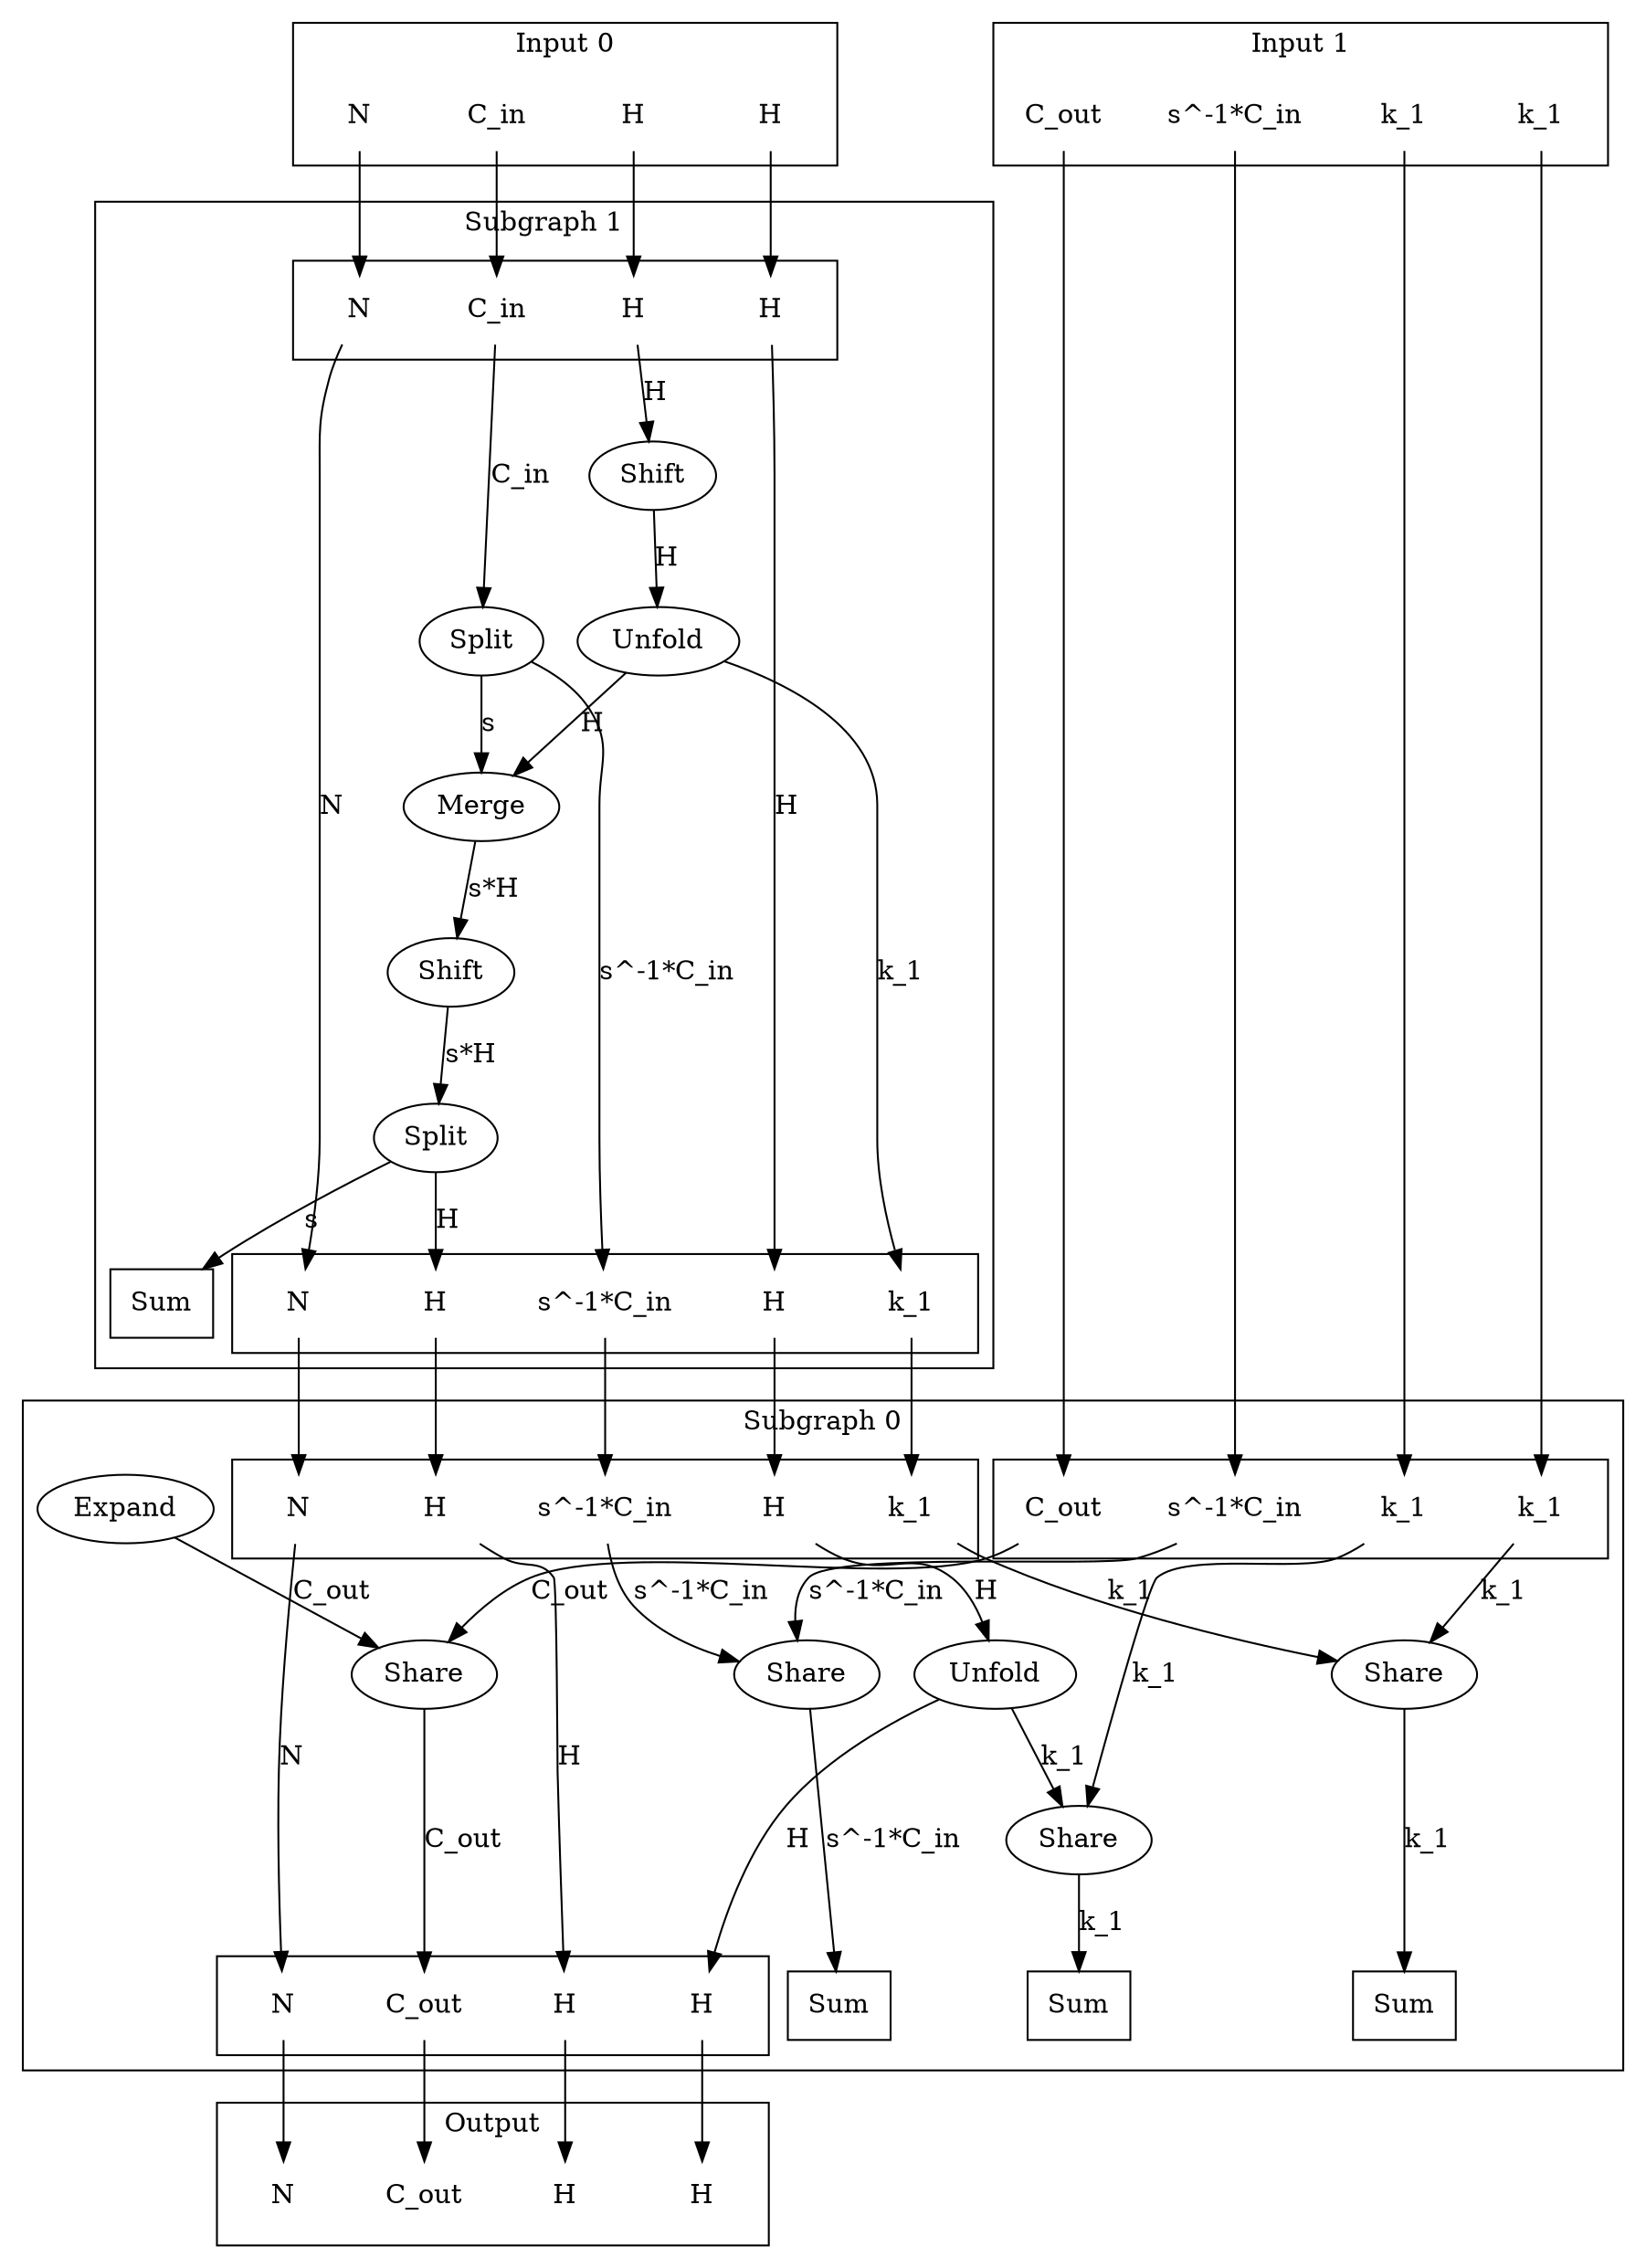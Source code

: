 digraph kernel_generated {
newrank = true;

// Stage tensor.
subgraph cluster_subgraph_0 {
    label = "Subgraph 0";
    // Reductions.
    reduce_0x7f44f8003a98 [label="Sum", shape=box];
    reduce_0x7f44f8003ab0 [label="Sum", shape=box];
    reduce_0x7f44f8007440 [label="Sum", shape=box];
    // Output.
    subgraph cluster_subgraph_0_out {
        label = "";
        interface_0_out_0x5572df8cce60 [label="N", shape=none];
        interface_0_out_0x5572df8cce88 [label="C_out", shape=none];
        interface_0_out_0x5572df8cceb0 [label="H", shape=none];
        interface_0_out_0x5572df8cced8 [label="H", shape=none];
    }
    {
        rank = same;
        reduce_0x7f44f8003a98;
        reduce_0x7f44f8003ab0;
        reduce_0x7f44f8007440;
        interface_0_out_0x5572df8cce60;
        interface_0_out_0x5572df8cce88;
        interface_0_out_0x5572df8cceb0;
        interface_0_out_0x5572df8cced8;
    }
    // Input 0.
    subgraph cluster_subgraph_0_in_0 {
        label = "";
        interface_0_in_0x5572df8cce60 [label="N", shape=none];
        interface_0_in_0x5572e40b1ee8 [label="H", shape=none];
        interface_0_in_0x5572e409cc60 [label="k_1", shape=none];
        interface_0_in_0x5572df8cced8 [label="H", shape=none];
        interface_0_in_0x5572e409cb70 [label="s^-1*C_in", shape=none];
    }
    // Input 1.
    subgraph cluster_subgraph_0_in_1 {
        label = "";
        interface_0_in_0x5572e409cb38 [label="C_out", shape=none];
        interface_0_in_0x5572e409cc28 [label="k_1", shape=none];
        interface_0_in_0x5572e409cc78 [label="k_1", shape=none];
        interface_0_in_0x5572e409cb88 [label="s^-1*C_in", shape=none];
    }
    {
        rank = same;
        interface_0_in_0x5572df8cce60;
        interface_0_in_0x5572e40b1ee8;
        interface_0_in_0x5572e409cc60;
        interface_0_in_0x5572df8cced8;
        interface_0_in_0x5572e409cb70;
        interface_0_in_0x5572e409cb38;
        interface_0_in_0x5572e409cc28;
        interface_0_in_0x5572e409cc78;
        interface_0_in_0x5572e409cb88;
    }
    // Op's.
    op_0x5572e409cb00 [label="Share"];
    op_0x5572e409cb50 [label="Share"];
    op_0x5572e409cbf0 [label="Share"];
    op_0x5572e409cc40 [label="Share"];
    op_0x5572e409cfd8 [label="Expand"];
    op_0x5572e40b1ec0 [label="Unfold"];
    // Dimension's.
    interface_0_in_0x5572df8cce60 -> interface_0_out_0x5572df8cce60 [label="N"];
    op_0x5572e409cb00 -> interface_0_out_0x5572df8cce88 [label="C_out"];
    op_0x5572e40b1ec0 -> interface_0_out_0x5572df8cceb0 [label="H"];
    interface_0_in_0x5572df8cced8 -> interface_0_out_0x5572df8cced8 [label="H"];
    op_0x5572e409cfd8 -> op_0x5572e409cb00 [label="C_out"];
    interface_0_in_0x5572e409cb38 -> op_0x5572e409cb00 [label="C_out"];
    interface_0_in_0x5572e409cb70 -> op_0x5572e409cb50 [label="s^-1*C_in"];
    interface_0_in_0x5572e409cb88 -> op_0x5572e409cb50 [label="s^-1*C_in"];
    op_0x5572e40b1ec0 -> op_0x5572e409cbf0 [label="k_1"];
    interface_0_in_0x5572e409cc28 -> op_0x5572e409cbf0 [label="k_1"];
    interface_0_in_0x5572e409cc60 -> op_0x5572e409cc40 [label="k_1"];
    interface_0_in_0x5572e409cc78 -> op_0x5572e409cc40 [label="k_1"];
    interface_0_in_0x5572e40b1ee8 -> op_0x5572e40b1ec0 [label="H"];
    op_0x5572e409cbf0 -> reduce_0x7f44f8003a98 [label="k_1"];
    op_0x5572e409cc40 -> reduce_0x7f44f8003ab0 [label="k_1"];
    op_0x5572e409cb50 -> reduce_0x7f44f8007440 [label="s^-1*C_in"];
}

// Stage tensor.
subgraph cluster_subgraph_1 {
    label = "Subgraph 1";
    // Reductions.
    reduce_0x7f44f8004ce8 [label="Sum", shape=box];
    // Output.
    subgraph cluster_subgraph_1_out {
        label = "";
        interface_1_out_0x5572df8cce60 [label="N", shape=none];
        interface_1_out_0x5572e40b1ee8 [label="H", shape=none];
        interface_1_out_0x5572e409cc60 [label="k_1", shape=none];
        interface_1_out_0x5572df8cced8 [label="H", shape=none];
        interface_1_out_0x5572e409cb70 [label="s^-1*C_in", shape=none];
    }
    {
        rank = same;
        reduce_0x7f44f8004ce8;
        interface_1_out_0x5572df8cce60;
        interface_1_out_0x5572e40b1ee8;
        interface_1_out_0x5572e409cc60;
        interface_1_out_0x5572df8cced8;
        interface_1_out_0x5572e409cb70;
    }
    // Input 0.
    subgraph cluster_subgraph_1_in_0 {
        label = "";
        interface_1_in_0x5572df8cce60 [label="N", shape=none];
        interface_1_in_0x5572e410be50 [label="C_in", shape=none];
        interface_1_in_0x5572e40b1ee8 [label="H", shape=none];
        interface_1_in_0x5572e409ee30 [label="H", shape=none];
    }
    {
        rank = same;
        interface_1_in_0x5572df8cce60;
        interface_1_in_0x5572e410be50;
        interface_1_in_0x5572e40b1ee8;
        interface_1_in_0x5572e409ee30;
    }
    // Op's.
    op_0x5572e409ed80 [label="Shift"];
    op_0x5572e409ee10 [label="Shift"];
    op_0x5572e409f4d0 [label="Split"];
    op_0x5572e40a5430 [label="Merge"];
    op_0x5572e40b2080 [label="Unfold"];
    op_0x5572e410be10 [label="Split"];
    // Dimension's.
    interface_1_in_0x5572df8cce60 -> interface_1_out_0x5572df8cce60 [label="N"];
    op_0x5572e409f4d0 -> interface_1_out_0x5572df8cced8 [label="H"];
    op_0x5572e410be10 -> interface_1_out_0x5572e409cb70 [label="s^-1*C_in"];
    op_0x5572e40b2080 -> interface_1_out_0x5572e409cc60 [label="k_1"];
    op_0x5572e40a5430 -> op_0x5572e409ed80 [label="s*H"];
    interface_1_in_0x5572e409ee30 -> op_0x5572e409ee10 [label="H"];
    op_0x5572e409ed80 -> op_0x5572e409f4d0 [label="s*H"];
    op_0x5572e40b2080 -> op_0x5572e40a5430 [label="H"];
    op_0x5572e410be10 -> op_0x5572e40a5430 [label="s"];
    interface_1_in_0x5572e40b1ee8 -> interface_1_out_0x5572e40b1ee8 [label="H"];
    op_0x5572e409ee10 -> op_0x5572e40b2080 [label="H"];
    interface_1_in_0x5572e410be50 -> op_0x5572e410be10 [label="C_in"];
    op_0x5572e409f4d0 -> reduce_0x7f44f8004ce8 [label="s"];
}

// Input tensor.
subgraph cluster_subgraph_2 {
    label = "Input 0";
    interface_2_out_0x5572df8cce60 [label="N", shape=none];
    interface_2_out_0x5572e410be50 [label="C_in", shape=none];
    interface_2_out_0x5572e40b1ee8 [label="H", shape=none];
    interface_2_out_0x5572e409ee30 [label="H", shape=none];
}

interface_2_out_0x5572df8cce60 -> interface_1_in_0x5572df8cce60;
interface_2_out_0x5572e410be50 -> interface_1_in_0x5572e410be50;
interface_2_out_0x5572e40b1ee8 -> interface_1_in_0x5572e40b1ee8;
interface_2_out_0x5572e409ee30 -> interface_1_in_0x5572e409ee30;

interface_1_out_0x5572df8cce60 -> interface_0_in_0x5572df8cce60;
interface_1_out_0x5572e40b1ee8 -> interface_0_in_0x5572e40b1ee8;
interface_1_out_0x5572e409cc60 -> interface_0_in_0x5572e409cc60;
interface_1_out_0x5572df8cced8 -> interface_0_in_0x5572df8cced8;
interface_1_out_0x5572e409cb70 -> interface_0_in_0x5572e409cb70;

// Input tensor.
subgraph cluster_subgraph_3 {
    label = "Input 1";
    interface_3_out_0x5572e409cb38 [label="C_out", shape=none];
    interface_3_out_0x5572e409cc28 [label="k_1", shape=none];
    interface_3_out_0x5572e409cc78 [label="k_1", shape=none];
    interface_3_out_0x5572e409cb88 [label="s^-1*C_in", shape=none];
}

interface_3_out_0x5572e409cb38 -> interface_0_in_0x5572e409cb38;
interface_3_out_0x5572e409cc28 -> interface_0_in_0x5572e409cc28;
interface_3_out_0x5572e409cc78 -> interface_0_in_0x5572e409cc78;
interface_3_out_0x5572e409cb88 -> interface_0_in_0x5572e409cb88;

{
    rank = same;
    interface_2_out_0x5572df8cce60;
    interface_2_out_0x5572e410be50;
    interface_2_out_0x5572e40b1ee8;
    interface_2_out_0x5572e409ee30;
    interface_3_out_0x5572e409cb38;
    interface_3_out_0x5572e409cc28;
    interface_3_out_0x5572e409cc78;
    interface_3_out_0x5572e409cb88;
}
subgraph cluster_subgraph_output {
    label = "Output";
    interface_4_in_0x5572df8cce60 [label="N", shape=none];
    interface_4_in_0x5572df8cce88 [label="C_out", shape=none];
    interface_4_in_0x5572df8cceb0 [label="H", shape=none];
    interface_4_in_0x5572df8cced8 [label="H", shape=none];
}
interface_0_out_0x5572df8cce60 -> interface_4_in_0x5572df8cce60;
interface_0_out_0x5572df8cce88 -> interface_4_in_0x5572df8cce88;
interface_0_out_0x5572df8cceb0 -> interface_4_in_0x5572df8cceb0;
interface_0_out_0x5572df8cced8 -> interface_4_in_0x5572df8cced8;

}
